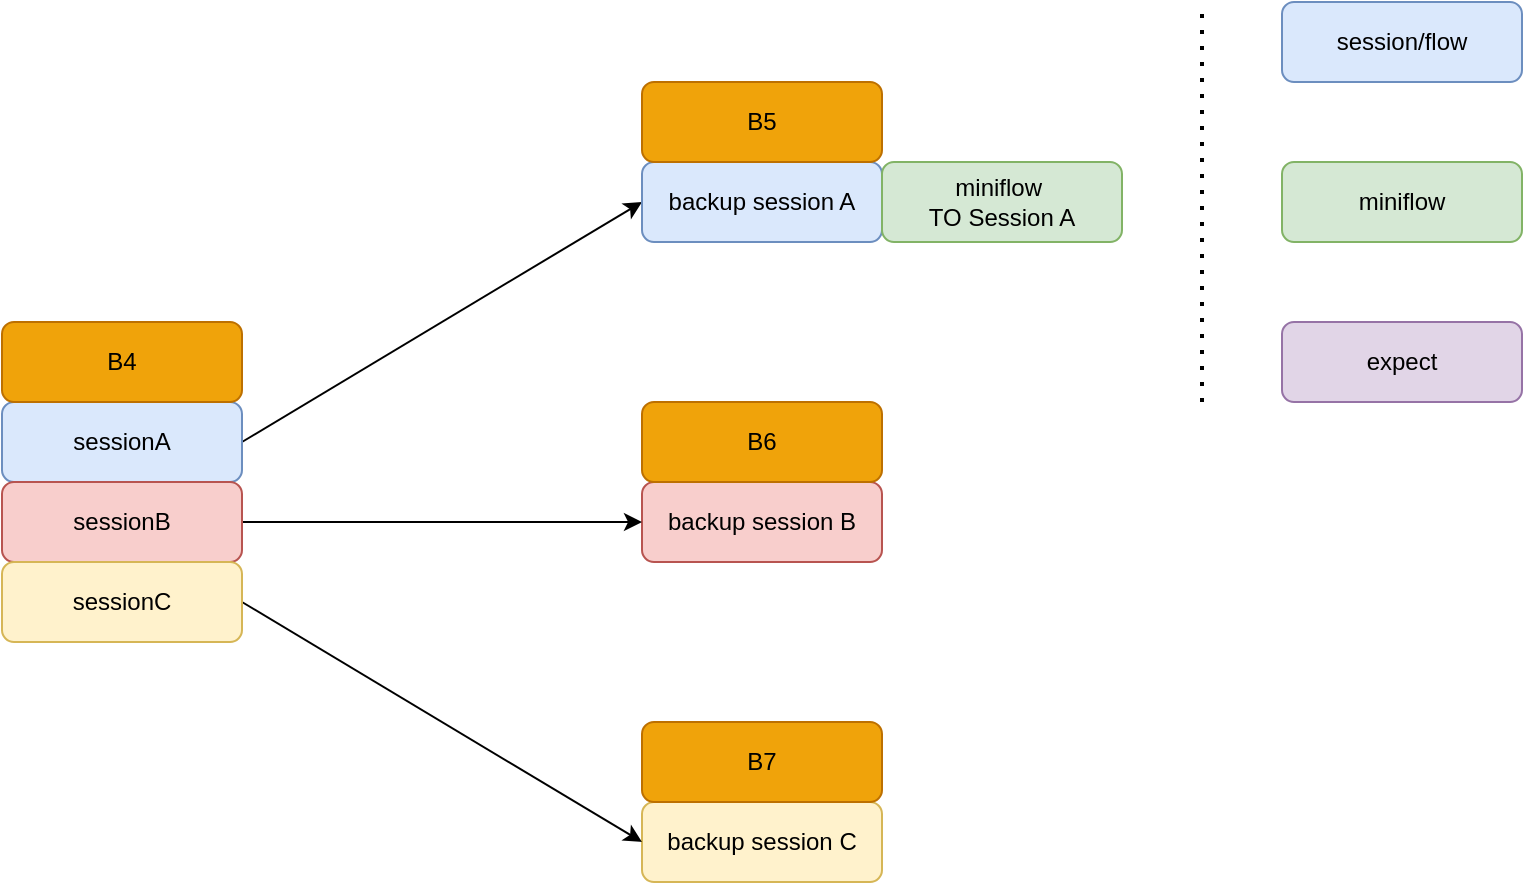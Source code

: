 <mxfile version="21.0.6" type="github" pages="2">
  <diagram name="第 1 页" id="VoQk60_e7Dqt27sGdYvL">
    <mxGraphModel dx="1434" dy="764" grid="1" gridSize="10" guides="1" tooltips="1" connect="1" arrows="1" fold="1" page="1" pageScale="1" pageWidth="827" pageHeight="1169" math="0" shadow="0">
      <root>
        <mxCell id="0" />
        <mxCell id="1" parent="0" />
        <mxCell id="oAFyn1XPOw-Iv183H4iq-13" style="rounded=0;orthogonalLoop=1;jettySize=auto;html=1;exitX=1;exitY=0.5;exitDx=0;exitDy=0;entryX=0;entryY=0.5;entryDx=0;entryDy=0;" parent="1" source="oAFyn1XPOw-Iv183H4iq-2" target="oAFyn1XPOw-Iv183H4iq-5" edge="1">
          <mxGeometry relative="1" as="geometry" />
        </mxCell>
        <mxCell id="oAFyn1XPOw-Iv183H4iq-2" value="sessionA" style="rounded=1;whiteSpace=wrap;html=1;fillColor=#dae8fc;strokeColor=#6c8ebf;" parent="1" vertex="1">
          <mxGeometry x="160" y="320" width="120" height="40" as="geometry" />
        </mxCell>
        <mxCell id="oAFyn1XPOw-Iv183H4iq-4" value="B4" style="rounded=1;whiteSpace=wrap;html=1;fillColor=#f0a30a;fontColor=#000000;strokeColor=#BD7000;" parent="1" vertex="1">
          <mxGeometry x="160" y="280" width="120" height="40" as="geometry" />
        </mxCell>
        <mxCell id="oAFyn1XPOw-Iv183H4iq-5" value="backup session A" style="rounded=1;whiteSpace=wrap;html=1;fillColor=#dae8fc;strokeColor=#6c8ebf;" parent="1" vertex="1">
          <mxGeometry x="480" y="200" width="120" height="40" as="geometry" />
        </mxCell>
        <mxCell id="oAFyn1XPOw-Iv183H4iq-6" value="B5" style="rounded=1;whiteSpace=wrap;html=1;fillColor=#f0a30a;fontColor=#000000;strokeColor=#BD7000;" parent="1" vertex="1">
          <mxGeometry x="480" y="160" width="120" height="40" as="geometry" />
        </mxCell>
        <mxCell id="oAFyn1XPOw-Iv183H4iq-7" value="backup session B" style="rounded=1;whiteSpace=wrap;html=1;fillColor=#f8cecc;strokeColor=#b85450;" parent="1" vertex="1">
          <mxGeometry x="480" y="360" width="120" height="40" as="geometry" />
        </mxCell>
        <mxCell id="oAFyn1XPOw-Iv183H4iq-8" value="B6" style="rounded=1;whiteSpace=wrap;html=1;fillColor=#f0a30a;fontColor=#000000;strokeColor=#BD7000;" parent="1" vertex="1">
          <mxGeometry x="480" y="320" width="120" height="40" as="geometry" />
        </mxCell>
        <mxCell id="oAFyn1XPOw-Iv183H4iq-9" value="backup session C" style="rounded=1;whiteSpace=wrap;html=1;fillColor=#fff2cc;strokeColor=#d6b656;" parent="1" vertex="1">
          <mxGeometry x="480" y="520" width="120" height="40" as="geometry" />
        </mxCell>
        <mxCell id="oAFyn1XPOw-Iv183H4iq-10" value="B7" style="rounded=1;whiteSpace=wrap;html=1;fillColor=#f0a30a;fontColor=#000000;strokeColor=#BD7000;" parent="1" vertex="1">
          <mxGeometry x="480" y="480" width="120" height="40" as="geometry" />
        </mxCell>
        <mxCell id="oAFyn1XPOw-Iv183H4iq-14" style="edgeStyle=none;rounded=0;orthogonalLoop=1;jettySize=auto;html=1;exitX=1;exitY=0.5;exitDx=0;exitDy=0;entryX=0;entryY=0.5;entryDx=0;entryDy=0;" parent="1" source="oAFyn1XPOw-Iv183H4iq-11" target="oAFyn1XPOw-Iv183H4iq-7" edge="1">
          <mxGeometry relative="1" as="geometry" />
        </mxCell>
        <mxCell id="oAFyn1XPOw-Iv183H4iq-11" value="sessionB" style="rounded=1;whiteSpace=wrap;html=1;fillColor=#f8cecc;strokeColor=#b85450;" parent="1" vertex="1">
          <mxGeometry x="160" y="360" width="120" height="40" as="geometry" />
        </mxCell>
        <mxCell id="oAFyn1XPOw-Iv183H4iq-15" style="edgeStyle=none;rounded=0;orthogonalLoop=1;jettySize=auto;html=1;exitX=1;exitY=0.5;exitDx=0;exitDy=0;entryX=0;entryY=0.5;entryDx=0;entryDy=0;" parent="1" source="oAFyn1XPOw-Iv183H4iq-12" target="oAFyn1XPOw-Iv183H4iq-9" edge="1">
          <mxGeometry relative="1" as="geometry" />
        </mxCell>
        <mxCell id="oAFyn1XPOw-Iv183H4iq-12" value="sessionC" style="rounded=1;whiteSpace=wrap;html=1;fillColor=#fff2cc;strokeColor=#d6b656;" parent="1" vertex="1">
          <mxGeometry x="160" y="400" width="120" height="40" as="geometry" />
        </mxCell>
        <mxCell id="oAFyn1XPOw-Iv183H4iq-16" value="miniflow&amp;nbsp;&lt;br&gt;TO Session A" style="rounded=1;whiteSpace=wrap;html=1;fillColor=#d5e8d4;strokeColor=#82b366;" parent="1" vertex="1">
          <mxGeometry x="600" y="200" width="120" height="40" as="geometry" />
        </mxCell>
        <mxCell id="oAFyn1XPOw-Iv183H4iq-17" value="session/flow" style="rounded=1;whiteSpace=wrap;html=1;fillColor=#dae8fc;strokeColor=#6c8ebf;" parent="1" vertex="1">
          <mxGeometry x="800" y="120" width="120" height="40" as="geometry" />
        </mxCell>
        <mxCell id="oAFyn1XPOw-Iv183H4iq-18" value="miniflow" style="rounded=1;whiteSpace=wrap;html=1;fillColor=#d5e8d4;strokeColor=#82b366;" parent="1" vertex="1">
          <mxGeometry x="800" y="200" width="120" height="40" as="geometry" />
        </mxCell>
        <mxCell id="oAFyn1XPOw-Iv183H4iq-19" value="expect" style="rounded=1;whiteSpace=wrap;html=1;fillColor=#e1d5e7;strokeColor=#9673a6;" parent="1" vertex="1">
          <mxGeometry x="800" y="280" width="120" height="40" as="geometry" />
        </mxCell>
        <mxCell id="oAFyn1XPOw-Iv183H4iq-20" value="" style="endArrow=none;dashed=1;html=1;dashPattern=1 3;strokeWidth=2;rounded=0;" parent="1" edge="1">
          <mxGeometry width="50" height="50" relative="1" as="geometry">
            <mxPoint x="760" y="320" as="sourcePoint" />
            <mxPoint x="760" y="120" as="targetPoint" />
          </mxGeometry>
        </mxCell>
      </root>
    </mxGraphModel>
  </diagram>
  <diagram id="PLgzT8XaptPRLZDb6jya" name="第 2 页">
    <mxGraphModel dx="2514" dy="899" grid="1" gridSize="10" guides="1" tooltips="1" connect="1" arrows="1" fold="1" page="1" pageScale="1" pageWidth="827" pageHeight="1169" math="0" shadow="0">
      <root>
        <mxCell id="0" />
        <mxCell id="1" parent="0" />
        <mxCell id="HL5XAbRhGo9C6vDY1sAW-3" value="" style="edgeStyle=orthogonalEdgeStyle;rounded=0;orthogonalLoop=1;jettySize=auto;html=1;labelBackgroundColor=none;strokeColor=#A8201A;fontColor=default;" edge="1" parent="1" source="HL5XAbRhGo9C6vDY1sAW-1" target="HL5XAbRhGo9C6vDY1sAW-2">
          <mxGeometry relative="1" as="geometry" />
        </mxCell>
        <mxCell id="HL5XAbRhGo9C6vDY1sAW-1" value="skb" style="rounded=1;whiteSpace=wrap;html=1;labelBackgroundColor=none;fillColor=#FAE5C7;strokeColor=#0F8B8D;fontColor=#143642;" vertex="1" parent="1">
          <mxGeometry x="160" y="120" width="120" height="40" as="geometry" />
        </mxCell>
        <mxCell id="HL5XAbRhGo9C6vDY1sAW-5" value="" style="edgeStyle=orthogonalEdgeStyle;rounded=0;orthogonalLoop=1;jettySize=auto;html=1;labelBackgroundColor=none;strokeColor=#A8201A;fontColor=default;" edge="1" parent="1" source="HL5XAbRhGo9C6vDY1sAW-2" target="HL5XAbRhGo9C6vDY1sAW-4">
          <mxGeometry relative="1" as="geometry" />
        </mxCell>
        <mxCell id="vVtSAVpSd-3jas9bRUZW-24" style="edgeStyle=orthogonalEdgeStyle;rounded=0;orthogonalLoop=1;jettySize=auto;html=1;entryX=1;entryY=0.5;entryDx=0;entryDy=0;exitX=1;exitY=0.5;exitDx=0;exitDy=0;" edge="1" parent="1" source="HL5XAbRhGo9C6vDY1sAW-2" target="HL5XAbRhGo9C6vDY1sAW-20">
          <mxGeometry relative="1" as="geometry">
            <Array as="points">
              <mxPoint x="360" y="235" />
              <mxPoint x="360" y="580" />
            </Array>
          </mxGeometry>
        </mxCell>
        <mxCell id="HL5XAbRhGo9C6vDY1sAW-2" value="flow_search" style="rhombus;whiteSpace=wrap;html=1;rounded=1;labelBackgroundColor=none;fillColor=#FAE5C7;strokeColor=#0F8B8D;fontColor=#143642;" vertex="1" parent="1">
          <mxGeometry x="160" y="210" width="120" height="50" as="geometry" />
        </mxCell>
        <mxCell id="HL5XAbRhGo9C6vDY1sAW-7" value="" style="edgeStyle=orthogonalEdgeStyle;rounded=0;orthogonalLoop=1;jettySize=auto;html=1;labelBackgroundColor=none;strokeColor=#A8201A;fontColor=default;" edge="1" parent="1" source="HL5XAbRhGo9C6vDY1sAW-4" target="HL5XAbRhGo9C6vDY1sAW-6">
          <mxGeometry relative="1" as="geometry" />
        </mxCell>
        <mxCell id="HL5XAbRhGo9C6vDY1sAW-45" style="edgeStyle=orthogonalEdgeStyle;rounded=0;orthogonalLoop=1;jettySize=auto;html=1;entryX=0.5;entryY=0;entryDx=0;entryDy=0;labelBackgroundColor=none;strokeColor=#A8201A;fontColor=default;" edge="1" parent="1" source="HL5XAbRhGo9C6vDY1sAW-4" target="HL5XAbRhGo9C6vDY1sAW-43">
          <mxGeometry relative="1" as="geometry" />
        </mxCell>
        <mxCell id="HL5XAbRhGo9C6vDY1sAW-48" value="exist" style="edgeLabel;html=1;align=center;verticalAlign=middle;resizable=0;points=[];labelBackgroundColor=none;fontColor=#143642;" vertex="1" connectable="0" parent="HL5XAbRhGo9C6vDY1sAW-45">
          <mxGeometry x="-0.742" y="-3" relative="1" as="geometry">
            <mxPoint as="offset" />
          </mxGeometry>
        </mxCell>
        <mxCell id="HL5XAbRhGo9C6vDY1sAW-4" value="miniflow_search" style="rhombus;whiteSpace=wrap;html=1;rounded=1;labelBackgroundColor=none;fillColor=#FAE5C7;strokeColor=#0F8B8D;fontColor=#143642;" vertex="1" parent="1">
          <mxGeometry x="160" y="315" width="120" height="50" as="geometry" />
        </mxCell>
        <mxCell id="HL5XAbRhGo9C6vDY1sAW-21" value="" style="edgeStyle=orthogonalEdgeStyle;rounded=0;orthogonalLoop=1;jettySize=auto;html=1;labelBackgroundColor=none;strokeColor=#A8201A;fontColor=default;" edge="1" parent="1" source="HL5XAbRhGo9C6vDY1sAW-6" target="HL5XAbRhGo9C6vDY1sAW-20">
          <mxGeometry relative="1" as="geometry" />
        </mxCell>
        <mxCell id="HL5XAbRhGo9C6vDY1sAW-25" value="" style="edgeStyle=orthogonalEdgeStyle;rounded=0;orthogonalLoop=1;jettySize=auto;html=1;labelBackgroundColor=none;strokeColor=#A8201A;fontColor=default;" edge="1" parent="1" source="HL5XAbRhGo9C6vDY1sAW-6">
          <mxGeometry relative="1" as="geometry">
            <mxPoint x="80" y="420" as="targetPoint" />
          </mxGeometry>
        </mxCell>
        <mxCell id="HL5XAbRhGo9C6vDY1sAW-29" value="" style="edgeStyle=orthogonalEdgeStyle;rounded=0;orthogonalLoop=1;jettySize=auto;html=1;labelBackgroundColor=none;strokeColor=#A8201A;fontColor=default;" edge="1" parent="1" source="HL5XAbRhGo9C6vDY1sAW-6" target="HL5XAbRhGo9C6vDY1sAW-28">
          <mxGeometry relative="1" as="geometry" />
        </mxCell>
        <mxCell id="HL5XAbRhGo9C6vDY1sAW-6" value="expect_search" style="rhombus;whiteSpace=wrap;html=1;rounded=1;labelBackgroundColor=none;fillColor=#FAE5C7;strokeColor=#0F8B8D;fontColor=#143642;" vertex="1" parent="1">
          <mxGeometry x="160" y="395" width="120" height="50" as="geometry" />
        </mxCell>
        <mxCell id="vVtSAVpSd-3jas9bRUZW-42" value="" style="edgeStyle=orthogonalEdgeStyle;rounded=0;orthogonalLoop=1;jettySize=auto;html=1;" edge="1" parent="1" source="HL5XAbRhGo9C6vDY1sAW-20" target="vVtSAVpSd-3jas9bRUZW-41">
          <mxGeometry relative="1" as="geometry" />
        </mxCell>
        <mxCell id="HL5XAbRhGo9C6vDY1sAW-20" value="flow_proc" style="whiteSpace=wrap;html=1;rounded=1;labelBackgroundColor=none;fillColor=#f8cecc;strokeColor=#b85450;" vertex="1" parent="1">
          <mxGeometry x="160" y="560" width="120" height="40" as="geometry" />
        </mxCell>
        <mxCell id="HL5XAbRhGo9C6vDY1sAW-31" value="" style="edgeStyle=orthogonalEdgeStyle;rounded=0;orthogonalLoop=1;jettySize=auto;html=1;labelBackgroundColor=none;strokeColor=#A8201A;fontColor=default;" edge="1" parent="1" source="HL5XAbRhGo9C6vDY1sAW-28" target="HL5XAbRhGo9C6vDY1sAW-30">
          <mxGeometry relative="1" as="geometry" />
        </mxCell>
        <mxCell id="HL5XAbRhGo9C6vDY1sAW-35" value="" style="edgeStyle=orthogonalEdgeStyle;rounded=0;orthogonalLoop=1;jettySize=auto;html=1;labelBackgroundColor=none;strokeColor=#A8201A;fontColor=default;" edge="1" parent="1" source="HL5XAbRhGo9C6vDY1sAW-28" target="HL5XAbRhGo9C6vDY1sAW-34">
          <mxGeometry relative="1" as="geometry" />
        </mxCell>
        <mxCell id="HL5XAbRhGo9C6vDY1sAW-28" value="remote?" style="rhombus;whiteSpace=wrap;html=1;rounded=1;labelBackgroundColor=none;fillColor=#FAE5C7;strokeColor=#0F8B8D;fontColor=#143642;" vertex="1" parent="1">
          <mxGeometry x="-40" y="395" width="120" height="50" as="geometry" />
        </mxCell>
        <mxCell id="HL5XAbRhGo9C6vDY1sAW-33" value="" style="edgeStyle=orthogonalEdgeStyle;rounded=0;orthogonalLoop=1;jettySize=auto;html=1;labelBackgroundColor=none;strokeColor=#A8201A;fontColor=default;" edge="1" parent="1" source="HL5XAbRhGo9C6vDY1sAW-30" target="HL5XAbRhGo9C6vDY1sAW-32">
          <mxGeometry relative="1" as="geometry" />
        </mxCell>
        <mxCell id="HL5XAbRhGo9C6vDY1sAW-30" value="add expect" style="whiteSpace=wrap;html=1;rounded=1;labelBackgroundColor=none;fillColor=#FAE5C7;strokeColor=#0F8B8D;fontColor=#143642;" vertex="1" parent="1">
          <mxGeometry x="-40" y="480" width="120" height="40" as="geometry" />
        </mxCell>
        <mxCell id="HL5XAbRhGo9C6vDY1sAW-38" value="" style="edgeStyle=orthogonalEdgeStyle;rounded=0;orthogonalLoop=1;jettySize=auto;html=1;labelBackgroundColor=none;strokeColor=#A8201A;fontColor=default;" edge="1" parent="1" source="HL5XAbRhGo9C6vDY1sAW-32" target="HL5XAbRhGo9C6vDY1sAW-20">
          <mxGeometry relative="1" as="geometry" />
        </mxCell>
        <mxCell id="HL5XAbRhGo9C6vDY1sAW-32" value="no_flow_proc" style="whiteSpace=wrap;html=1;rounded=1;labelBackgroundColor=none;fillColor=#FAE5C7;strokeColor=#0F8B8D;fontColor=#143642;" vertex="1" parent="1">
          <mxGeometry x="-40" y="560" width="120" height="40" as="geometry" />
        </mxCell>
        <mxCell id="HL5XAbRhGo9C6vDY1sAW-46" value="" style="edgeStyle=orthogonalEdgeStyle;rounded=0;orthogonalLoop=1;jettySize=auto;html=1;labelBackgroundColor=none;strokeColor=#A8201A;fontColor=default;" edge="1" parent="1" source="HL5XAbRhGo9C6vDY1sAW-34" target="HL5XAbRhGo9C6vDY1sAW-43">
          <mxGeometry relative="1" as="geometry" />
        </mxCell>
        <mxCell id="HL5XAbRhGo9C6vDY1sAW-34" value="add miniflow" style="whiteSpace=wrap;html=1;rounded=1;labelBackgroundColor=none;fillColor=#FAE5C7;strokeColor=#0F8B8D;fontColor=#143642;" vertex="1" parent="1">
          <mxGeometry x="-200" y="400" width="120" height="40" as="geometry" />
        </mxCell>
        <mxCell id="vVtSAVpSd-3jas9bRUZW-34" style="edgeStyle=orthogonalEdgeStyle;rounded=0;orthogonalLoop=1;jettySize=auto;html=1;entryX=0;entryY=0.5;entryDx=0;entryDy=0;exitX=0.5;exitY=1;exitDx=0;exitDy=0;" edge="1" parent="1" source="HL5XAbRhGo9C6vDY1sAW-43" target="vVtSAVpSd-3jas9bRUZW-25">
          <mxGeometry relative="1" as="geometry" />
        </mxCell>
        <mxCell id="HL5XAbRhGo9C6vDY1sAW-43" value="dispatch" style="whiteSpace=wrap;html=1;rounded=1;labelBackgroundColor=none;fillColor=#f8cecc;strokeColor=#b85450;" vertex="1" parent="1">
          <mxGeometry x="-360" y="400" width="120" height="40" as="geometry" />
        </mxCell>
        <mxCell id="HL5XAbRhGo9C6vDY1sAW-49" value="exist" style="text;html=1;align=center;verticalAlign=middle;resizable=0;points=[];autosize=1;strokeColor=none;fillColor=none;labelBackgroundColor=none;fontColor=#143642;" vertex="1" parent="1">
          <mxGeometry x="95" y="395" width="50" height="30" as="geometry" />
        </mxCell>
        <mxCell id="HL5XAbRhGo9C6vDY1sAW-50" value="remote" style="text;html=1;align=center;verticalAlign=middle;resizable=0;points=[];autosize=1;strokeColor=none;fillColor=none;labelBackgroundColor=none;fontColor=#143642;" vertex="1" parent="1">
          <mxGeometry x="-90" y="395" width="60" height="30" as="geometry" />
        </mxCell>
        <mxCell id="HL5XAbRhGo9C6vDY1sAW-51" value="local" style="text;html=1;align=center;verticalAlign=middle;resizable=0;points=[];autosize=1;strokeColor=none;fillColor=none;labelBackgroundColor=none;fontColor=#143642;" vertex="1" parent="1">
          <mxGeometry x="20" y="445" width="50" height="30" as="geometry" />
        </mxCell>
        <mxCell id="HL5XAbRhGo9C6vDY1sAW-53" value="no" style="text;html=1;align=center;verticalAlign=middle;resizable=0;points=[];autosize=1;strokeColor=none;fillColor=none;labelBackgroundColor=none;fontColor=#143642;" vertex="1" parent="1">
          <mxGeometry x="220" y="265" width="40" height="30" as="geometry" />
        </mxCell>
        <mxCell id="vVtSAVpSd-3jas9bRUZW-15" value="" style="edgeStyle=orthogonalEdgeStyle;rounded=0;orthogonalLoop=1;jettySize=auto;html=1;" edge="1" parent="1" source="vVtSAVpSd-3jas9bRUZW-16" target="vVtSAVpSd-3jas9bRUZW-19">
          <mxGeometry relative="1" as="geometry" />
        </mxCell>
        <mxCell id="vVtSAVpSd-3jas9bRUZW-16" value="backup&lt;br&gt;session" style="rhombus;whiteSpace=wrap;html=1;rounded=1;fillColor=#FAE5C7;strokeColor=#0F8B8D;labelBackgroundColor=none;fontColor=#143642;" vertex="1" parent="1">
          <mxGeometry x="160" y="770" width="120" height="50" as="geometry" />
        </mxCell>
        <mxCell id="vVtSAVpSd-3jas9bRUZW-51" value="" style="edgeStyle=orthogonalEdgeStyle;rounded=0;orthogonalLoop=1;jettySize=auto;html=1;" edge="1" parent="1" source="vVtSAVpSd-3jas9bRUZW-19" target="vVtSAVpSd-3jas9bRUZW-30">
          <mxGeometry relative="1" as="geometry" />
        </mxCell>
        <mxCell id="vVtSAVpSd-3jas9bRUZW-19" value="flow1？" style="rhombus;whiteSpace=wrap;html=1;rounded=1;fillColor=#FAE5C7;strokeColor=#0F8B8D;labelBackgroundColor=none;fontColor=#143642;" vertex="1" parent="1">
          <mxGeometry x="360" y="770" width="120" height="50" as="geometry" />
        </mxCell>
        <mxCell id="vVtSAVpSd-3jas9bRUZW-26" value="" style="edgeStyle=orthogonalEdgeStyle;rounded=0;orthogonalLoop=1;jettySize=auto;html=1;exitX=0.5;exitY=1;exitDx=0;exitDy=0;" edge="1" parent="1" source="vVtSAVpSd-3jas9bRUZW-16" target="vVtSAVpSd-3jas9bRUZW-25">
          <mxGeometry relative="1" as="geometry" />
        </mxCell>
        <mxCell id="vVtSAVpSd-3jas9bRUZW-23" value="flow1" style="text;html=1;align=center;verticalAlign=middle;resizable=0;points=[];autosize=1;strokeColor=none;fillColor=none;" vertex="1" parent="1">
          <mxGeometry x="419" y="842" width="50" height="30" as="geometry" />
        </mxCell>
        <mxCell id="vVtSAVpSd-3jas9bRUZW-25" value="end" style="whiteSpace=wrap;html=1;fillColor=#FAE5C7;strokeColor=#0F8B8D;fontColor=#143642;rounded=1;labelBackgroundColor=none;" vertex="1" parent="1">
          <mxGeometry x="160" y="1154" width="120" height="40" as="geometry" />
        </mxCell>
        <mxCell id="vVtSAVpSd-3jas9bRUZW-27" value="backup" style="text;html=1;align=center;verticalAlign=middle;resizable=0;points=[];autosize=1;strokeColor=none;fillColor=none;" vertex="1" parent="1">
          <mxGeometry x="290" y="773" width="60" height="30" as="geometry" />
        </mxCell>
        <mxCell id="vVtSAVpSd-3jas9bRUZW-57" value="" style="edgeStyle=orthogonalEdgeStyle;rounded=0;orthogonalLoop=1;jettySize=auto;html=1;" edge="1" parent="1" source="vVtSAVpSd-3jas9bRUZW-30" target="vVtSAVpSd-3jas9bRUZW-56">
          <mxGeometry relative="1" as="geometry" />
        </mxCell>
        <mxCell id="vVtSAVpSd-3jas9bRUZW-59" style="edgeStyle=orthogonalEdgeStyle;rounded=0;orthogonalLoop=1;jettySize=auto;html=1;entryX=0.5;entryY=0;entryDx=0;entryDy=0;" edge="1" parent="1" source="vVtSAVpSd-3jas9bRUZW-30" target="vVtSAVpSd-3jas9bRUZW-25">
          <mxGeometry relative="1" as="geometry" />
        </mxCell>
        <mxCell id="vVtSAVpSd-3jas9bRUZW-30" value="miniflow search" style="rhombus;whiteSpace=wrap;html=1;fillColor=#FAE5C7;strokeColor=#0F8B8D;fontColor=#143642;rounded=1;labelBackgroundColor=none;" vertex="1" parent="1">
          <mxGeometry x="360" y="890" width="120" height="54" as="geometry" />
        </mxCell>
        <mxCell id="vVtSAVpSd-3jas9bRUZW-35" style="edgeStyle=orthogonalEdgeStyle;rounded=0;orthogonalLoop=1;jettySize=auto;html=1;entryX=1;entryY=0.5;entryDx=0;entryDy=0;exitX=0.5;exitY=1;exitDx=0;exitDy=0;" edge="1" parent="1" source="vVtSAVpSd-3jas9bRUZW-32" target="vVtSAVpSd-3jas9bRUZW-25">
          <mxGeometry relative="1" as="geometry" />
        </mxCell>
        <mxCell id="vVtSAVpSd-3jas9bRUZW-32" value="dispatch" style="whiteSpace=wrap;html=1;fillColor=#f8cecc;strokeColor=#b85450;rounded=1;labelBackgroundColor=none;" vertex="1" parent="1">
          <mxGeometry x="360" y="1080" width="120" height="40" as="geometry" />
        </mxCell>
        <mxCell id="vVtSAVpSd-3jas9bRUZW-37" value="exist" style="text;html=1;align=center;verticalAlign=middle;resizable=0;points=[];autosize=1;strokeColor=none;fillColor=none;" vertex="1" parent="1">
          <mxGeometry x="490" y="1085" width="50" height="30" as="geometry" />
        </mxCell>
        <mxCell id="vVtSAVpSd-3jas9bRUZW-43" value="" style="edgeStyle=orthogonalEdgeStyle;rounded=0;orthogonalLoop=1;jettySize=auto;html=1;" edge="1" parent="1" source="vVtSAVpSd-3jas9bRUZW-41" target="vVtSAVpSd-3jas9bRUZW-16">
          <mxGeometry relative="1" as="geometry" />
        </mxCell>
        <mxCell id="vVtSAVpSd-3jas9bRUZW-45" value="" style="edgeStyle=orthogonalEdgeStyle;rounded=0;orthogonalLoop=1;jettySize=auto;html=1;" edge="1" parent="1" source="vVtSAVpSd-3jas9bRUZW-41" target="vVtSAVpSd-3jas9bRUZW-44">
          <mxGeometry relative="1" as="geometry" />
        </mxCell>
        <mxCell id="vVtSAVpSd-3jas9bRUZW-41" value="发生过板卡变化" style="rhombus;whiteSpace=wrap;html=1;fillColor=#f8cecc;strokeColor=#b85450;rounded=1;labelBackgroundColor=none;" vertex="1" parent="1">
          <mxGeometry x="160" y="655" width="120" height="50" as="geometry" />
        </mxCell>
        <mxCell id="vVtSAVpSd-3jas9bRUZW-50" value="" style="edgeStyle=orthogonalEdgeStyle;rounded=0;orthogonalLoop=1;jettySize=auto;html=1;" edge="1" parent="1" source="vVtSAVpSd-3jas9bRUZW-44" target="vVtSAVpSd-3jas9bRUZW-49">
          <mxGeometry relative="1" as="geometry" />
        </mxCell>
        <mxCell id="vVtSAVpSd-3jas9bRUZW-44" value="flow0？" style="rhombus;whiteSpace=wrap;html=1;fillColor=#f8cecc;strokeColor=#b85450;rounded=1;labelBackgroundColor=none;" vertex="1" parent="1">
          <mxGeometry x="-40" y="655" width="120" height="50" as="geometry" />
        </mxCell>
        <mxCell id="vVtSAVpSd-3jas9bRUZW-55" value="" style="edgeStyle=orthogonalEdgeStyle;rounded=0;orthogonalLoop=1;jettySize=auto;html=1;" edge="1" parent="1" source="vVtSAVpSd-3jas9bRUZW-49" target="vVtSAVpSd-3jas9bRUZW-16">
          <mxGeometry relative="1" as="geometry" />
        </mxCell>
        <mxCell id="vVtSAVpSd-3jas9bRUZW-49" value="刷新&lt;br style=&quot;border-color: var(--border-color);&quot;&gt;flow1 的 miniflow" style="whiteSpace=wrap;html=1;fillColor=#f8cecc;strokeColor=#b85450;rounded=1;labelBackgroundColor=none;" vertex="1" parent="1">
          <mxGeometry x="-40" y="775" width="120" height="40" as="geometry" />
        </mxCell>
        <mxCell id="vVtSAVpSd-3jas9bRUZW-53" value="板卡变化" style="text;html=1;align=center;verticalAlign=middle;resizable=0;points=[];autosize=1;strokeColor=none;fillColor=none;" vertex="1" parent="1">
          <mxGeometry x="95" y="655" width="70" height="30" as="geometry" />
        </mxCell>
        <mxCell id="vVtSAVpSd-3jas9bRUZW-58" value="" style="edgeStyle=orthogonalEdgeStyle;rounded=0;orthogonalLoop=1;jettySize=auto;html=1;" edge="1" parent="1" source="vVtSAVpSd-3jas9bRUZW-56" target="vVtSAVpSd-3jas9bRUZW-32">
          <mxGeometry relative="1" as="geometry" />
        </mxCell>
        <mxCell id="vVtSAVpSd-3jas9bRUZW-60" style="edgeStyle=orthogonalEdgeStyle;rounded=0;orthogonalLoop=1;jettySize=auto;html=1;" edge="1" parent="1" source="vVtSAVpSd-3jas9bRUZW-56">
          <mxGeometry relative="1" as="geometry">
            <mxPoint x="220" y="1150" as="targetPoint" />
          </mxGeometry>
        </mxCell>
        <mxCell id="vVtSAVpSd-3jas9bRUZW-56" value="重定向板是否在线" style="rhombus;whiteSpace=wrap;html=1;fillColor=#FAE5C7;strokeColor=#0F8B8D;fontColor=#143642;rounded=1;labelBackgroundColor=none;" vertex="1" parent="1">
          <mxGeometry x="360" y="980" width="120" height="54" as="geometry" />
        </mxCell>
      </root>
    </mxGraphModel>
  </diagram>
</mxfile>
